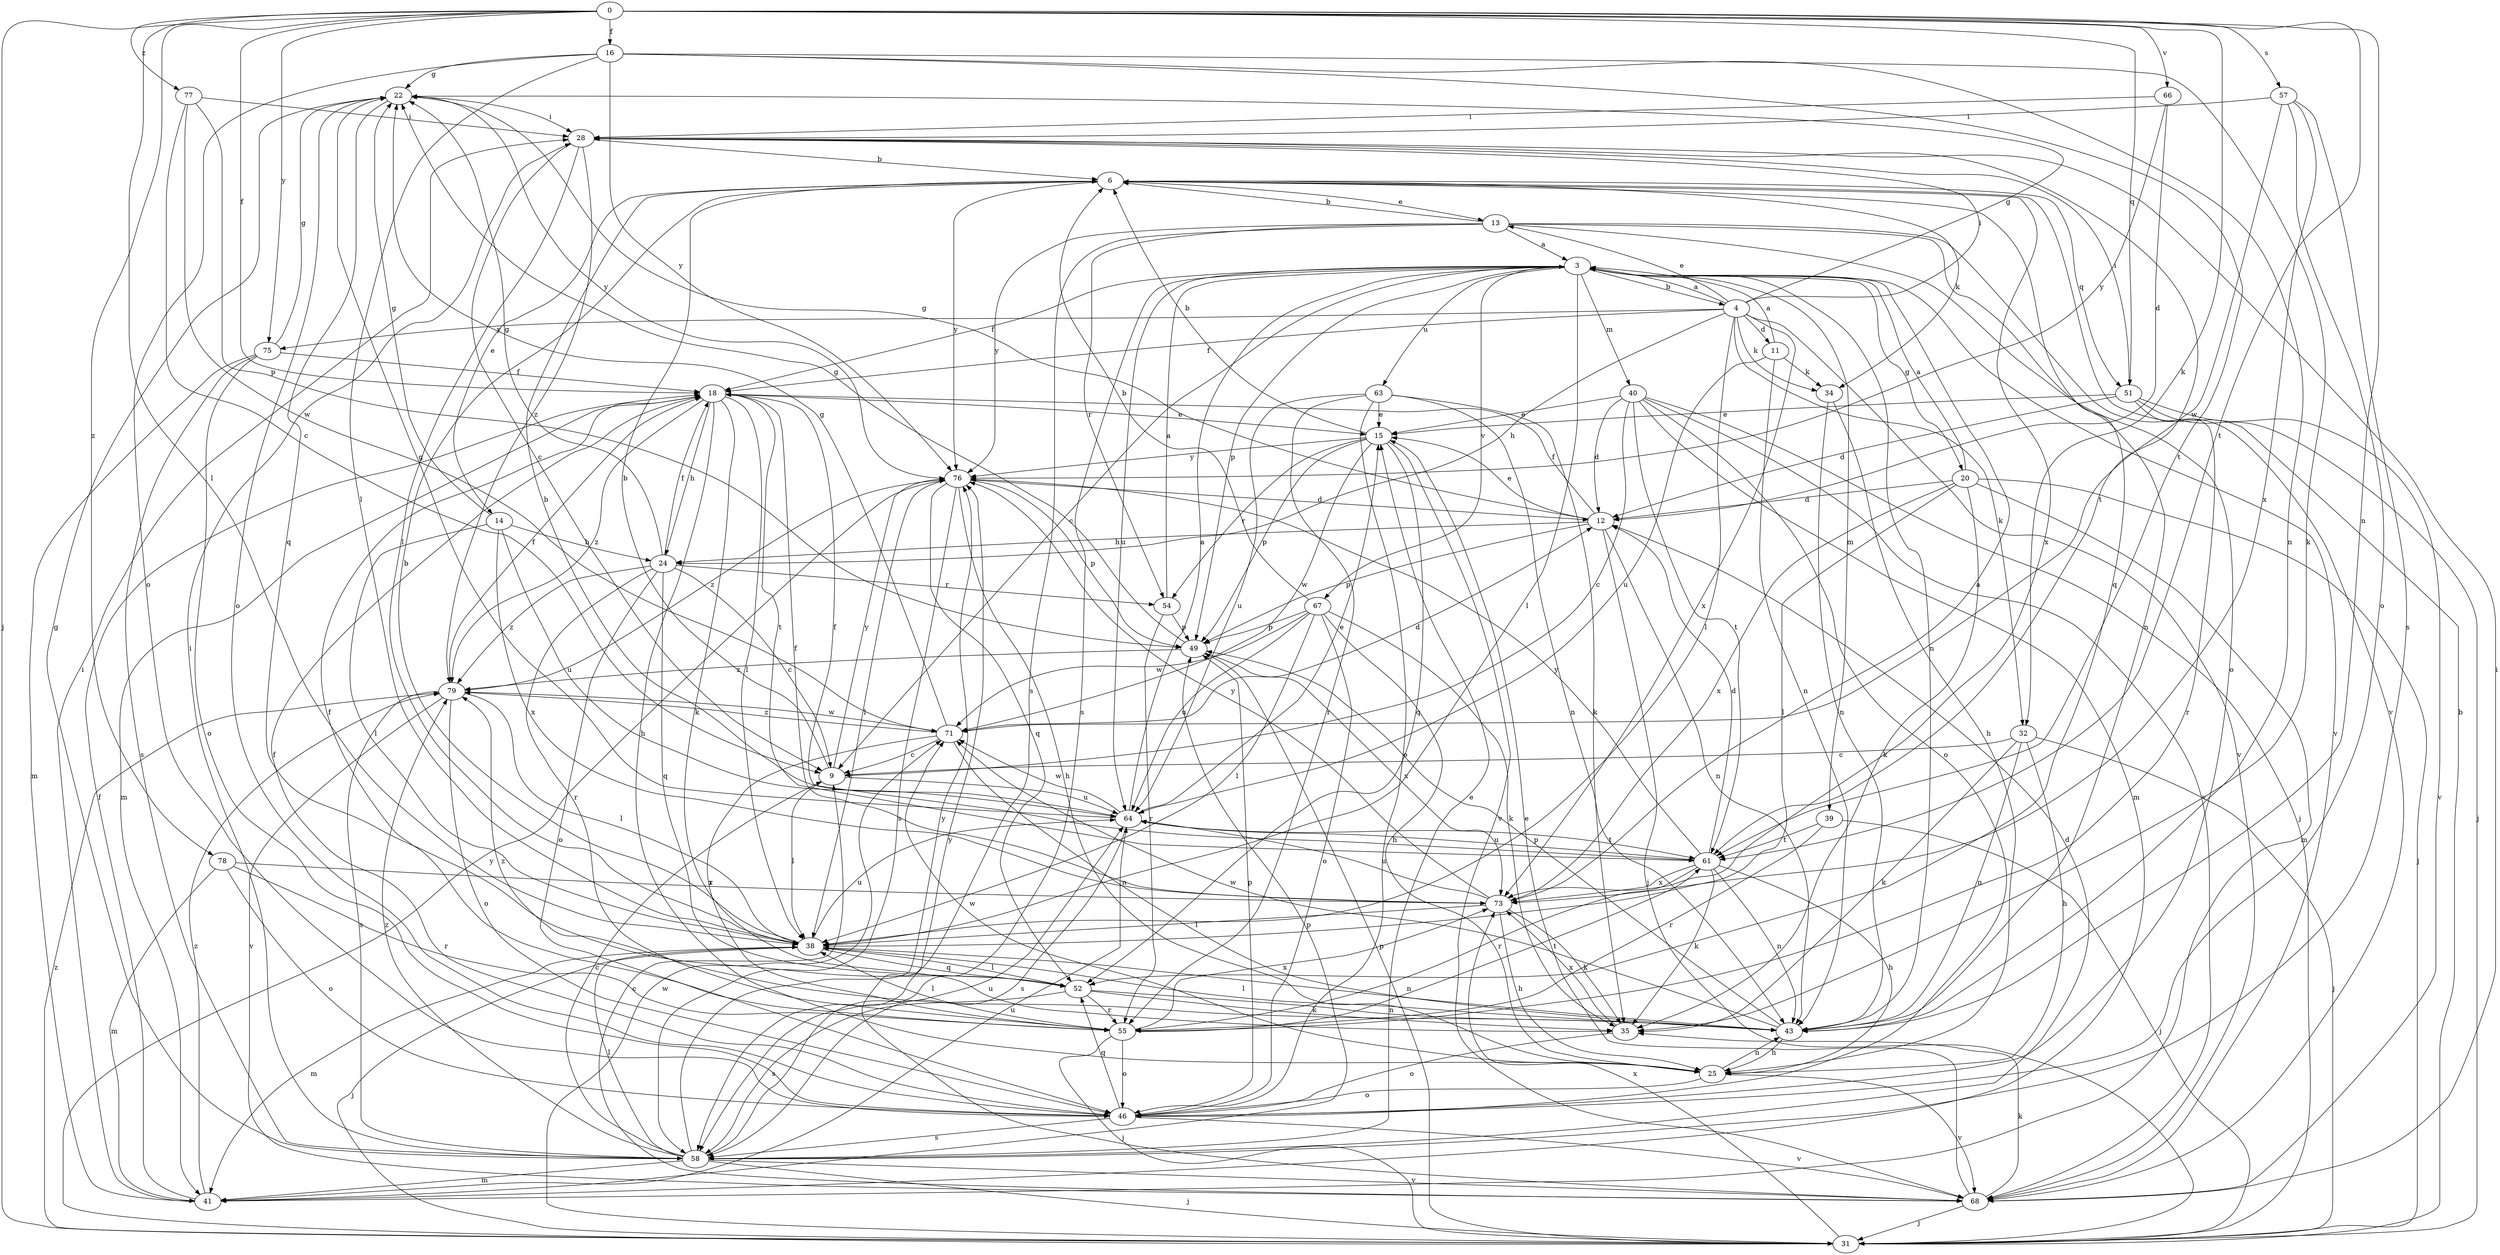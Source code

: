 strict digraph  {
0;
3;
4;
6;
9;
11;
12;
13;
14;
15;
16;
18;
20;
22;
24;
25;
28;
31;
32;
34;
35;
38;
39;
40;
41;
43;
46;
49;
51;
52;
54;
55;
57;
58;
61;
63;
64;
66;
67;
68;
71;
73;
75;
76;
77;
78;
79;
0 -> 16  [label=f];
0 -> 18  [label=f];
0 -> 31  [label=j];
0 -> 32  [label=k];
0 -> 38  [label=l];
0 -> 43  [label=n];
0 -> 51  [label=q];
0 -> 57  [label=s];
0 -> 61  [label=t];
0 -> 66  [label=v];
0 -> 75  [label=y];
0 -> 77  [label=z];
0 -> 78  [label=z];
3 -> 4  [label=b];
3 -> 9  [label=c];
3 -> 18  [label=f];
3 -> 20  [label=g];
3 -> 38  [label=l];
3 -> 39  [label=m];
3 -> 40  [label=m];
3 -> 43  [label=n];
3 -> 49  [label=p];
3 -> 58  [label=s];
3 -> 63  [label=u];
3 -> 64  [label=u];
3 -> 67  [label=v];
3 -> 68  [label=v];
4 -> 3  [label=a];
4 -> 11  [label=d];
4 -> 13  [label=e];
4 -> 18  [label=f];
4 -> 22  [label=g];
4 -> 24  [label=h];
4 -> 28  [label=i];
4 -> 32  [label=k];
4 -> 34  [label=k];
4 -> 38  [label=l];
4 -> 68  [label=v];
4 -> 73  [label=x];
4 -> 75  [label=y];
6 -> 13  [label=e];
6 -> 14  [label=e];
6 -> 34  [label=k];
6 -> 51  [label=q];
6 -> 52  [label=q];
6 -> 73  [label=x];
6 -> 76  [label=y];
9 -> 6  [label=b];
9 -> 38  [label=l];
9 -> 64  [label=u];
9 -> 76  [label=y];
11 -> 3  [label=a];
11 -> 34  [label=k];
11 -> 43  [label=n];
11 -> 64  [label=u];
12 -> 15  [label=e];
12 -> 18  [label=f];
12 -> 22  [label=g];
12 -> 24  [label=h];
12 -> 31  [label=j];
12 -> 43  [label=n];
12 -> 49  [label=p];
13 -> 3  [label=a];
13 -> 6  [label=b];
13 -> 43  [label=n];
13 -> 46  [label=o];
13 -> 54  [label=r];
13 -> 58  [label=s];
13 -> 68  [label=v];
13 -> 76  [label=y];
14 -> 22  [label=g];
14 -> 24  [label=h];
14 -> 38  [label=l];
14 -> 64  [label=u];
14 -> 73  [label=x];
15 -> 6  [label=b];
15 -> 49  [label=p];
15 -> 52  [label=q];
15 -> 54  [label=r];
15 -> 68  [label=v];
15 -> 71  [label=w];
15 -> 76  [label=y];
16 -> 22  [label=g];
16 -> 35  [label=k];
16 -> 38  [label=l];
16 -> 43  [label=n];
16 -> 46  [label=o];
16 -> 61  [label=t];
16 -> 76  [label=y];
18 -> 15  [label=e];
18 -> 24  [label=h];
18 -> 25  [label=h];
18 -> 35  [label=k];
18 -> 38  [label=l];
18 -> 41  [label=m];
18 -> 61  [label=t];
18 -> 79  [label=z];
20 -> 3  [label=a];
20 -> 12  [label=d];
20 -> 31  [label=j];
20 -> 35  [label=k];
20 -> 38  [label=l];
20 -> 41  [label=m];
20 -> 73  [label=x];
22 -> 28  [label=i];
22 -> 46  [label=o];
22 -> 52  [label=q];
22 -> 76  [label=y];
24 -> 9  [label=c];
24 -> 18  [label=f];
24 -> 22  [label=g];
24 -> 46  [label=o];
24 -> 52  [label=q];
24 -> 54  [label=r];
24 -> 55  [label=r];
24 -> 79  [label=z];
25 -> 43  [label=n];
25 -> 46  [label=o];
25 -> 68  [label=v];
25 -> 71  [label=w];
28 -> 6  [label=b];
28 -> 9  [label=c];
28 -> 38  [label=l];
28 -> 61  [label=t];
28 -> 79  [label=z];
31 -> 6  [label=b];
31 -> 49  [label=p];
31 -> 71  [label=w];
31 -> 73  [label=x];
31 -> 76  [label=y];
31 -> 79  [label=z];
32 -> 9  [label=c];
32 -> 25  [label=h];
32 -> 31  [label=j];
32 -> 35  [label=k];
32 -> 43  [label=n];
34 -> 25  [label=h];
34 -> 43  [label=n];
35 -> 46  [label=o];
35 -> 73  [label=x];
38 -> 6  [label=b];
38 -> 31  [label=j];
38 -> 41  [label=m];
38 -> 43  [label=n];
38 -> 52  [label=q];
38 -> 64  [label=u];
39 -> 31  [label=j];
39 -> 55  [label=r];
39 -> 61  [label=t];
40 -> 9  [label=c];
40 -> 12  [label=d];
40 -> 15  [label=e];
40 -> 31  [label=j];
40 -> 41  [label=m];
40 -> 46  [label=o];
40 -> 61  [label=t];
40 -> 68  [label=v];
41 -> 18  [label=f];
41 -> 28  [label=i];
41 -> 49  [label=p];
41 -> 64  [label=u];
41 -> 79  [label=z];
43 -> 25  [label=h];
43 -> 38  [label=l];
43 -> 49  [label=p];
43 -> 71  [label=w];
43 -> 79  [label=z];
46 -> 18  [label=f];
46 -> 49  [label=p];
46 -> 52  [label=q];
46 -> 58  [label=s];
46 -> 68  [label=v];
49 -> 22  [label=g];
49 -> 73  [label=x];
49 -> 79  [label=z];
51 -> 12  [label=d];
51 -> 15  [label=e];
51 -> 28  [label=i];
51 -> 31  [label=j];
51 -> 55  [label=r];
51 -> 68  [label=v];
52 -> 35  [label=k];
52 -> 38  [label=l];
52 -> 43  [label=n];
52 -> 55  [label=r];
52 -> 58  [label=s];
54 -> 3  [label=a];
54 -> 49  [label=p];
54 -> 55  [label=r];
55 -> 18  [label=f];
55 -> 31  [label=j];
55 -> 38  [label=l];
55 -> 46  [label=o];
55 -> 61  [label=t];
55 -> 73  [label=x];
57 -> 28  [label=i];
57 -> 46  [label=o];
57 -> 58  [label=s];
57 -> 71  [label=w];
57 -> 73  [label=x];
58 -> 9  [label=c];
58 -> 12  [label=d];
58 -> 15  [label=e];
58 -> 22  [label=g];
58 -> 28  [label=i];
58 -> 31  [label=j];
58 -> 38  [label=l];
58 -> 41  [label=m];
58 -> 64  [label=u];
58 -> 68  [label=v];
58 -> 76  [label=y];
58 -> 79  [label=z];
61 -> 12  [label=d];
61 -> 18  [label=f];
61 -> 25  [label=h];
61 -> 35  [label=k];
61 -> 43  [label=n];
61 -> 55  [label=r];
61 -> 64  [label=u];
61 -> 73  [label=x];
61 -> 76  [label=y];
63 -> 15  [label=e];
63 -> 35  [label=k];
63 -> 43  [label=n];
63 -> 46  [label=o];
63 -> 55  [label=r];
63 -> 64  [label=u];
64 -> 3  [label=a];
64 -> 6  [label=b];
64 -> 15  [label=e];
64 -> 22  [label=g];
64 -> 58  [label=s];
64 -> 61  [label=t];
64 -> 71  [label=w];
66 -> 12  [label=d];
66 -> 28  [label=i];
66 -> 76  [label=y];
67 -> 6  [label=b];
67 -> 25  [label=h];
67 -> 35  [label=k];
67 -> 38  [label=l];
67 -> 46  [label=o];
67 -> 49  [label=p];
67 -> 64  [label=u];
67 -> 71  [label=w];
68 -> 9  [label=c];
68 -> 15  [label=e];
68 -> 28  [label=i];
68 -> 31  [label=j];
68 -> 35  [label=k];
68 -> 76  [label=y];
71 -> 9  [label=c];
71 -> 12  [label=d];
71 -> 22  [label=g];
71 -> 43  [label=n];
71 -> 55  [label=r];
71 -> 79  [label=z];
73 -> 3  [label=a];
73 -> 18  [label=f];
73 -> 25  [label=h];
73 -> 35  [label=k];
73 -> 38  [label=l];
73 -> 64  [label=u];
73 -> 76  [label=y];
75 -> 18  [label=f];
75 -> 22  [label=g];
75 -> 41  [label=m];
75 -> 46  [label=o];
75 -> 58  [label=s];
76 -> 12  [label=d];
76 -> 25  [label=h];
76 -> 38  [label=l];
76 -> 49  [label=p];
76 -> 52  [label=q];
76 -> 58  [label=s];
76 -> 79  [label=z];
77 -> 9  [label=c];
77 -> 28  [label=i];
77 -> 49  [label=p];
77 -> 71  [label=w];
78 -> 41  [label=m];
78 -> 46  [label=o];
78 -> 55  [label=r];
78 -> 73  [label=x];
79 -> 18  [label=f];
79 -> 38  [label=l];
79 -> 46  [label=o];
79 -> 58  [label=s];
79 -> 68  [label=v];
79 -> 71  [label=w];
}
